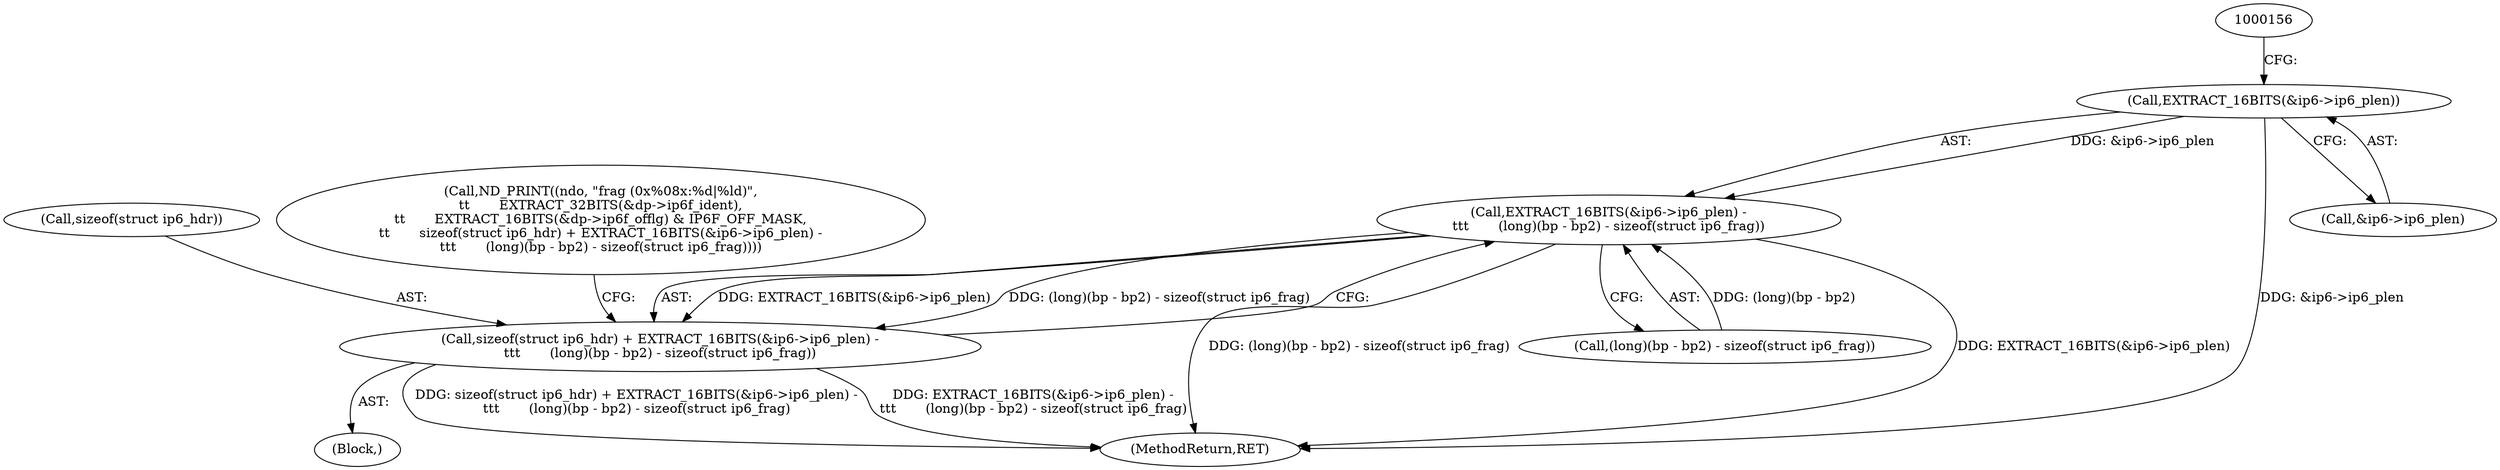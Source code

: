 digraph "0_tcpdump_2d669862df7cd17f539129049f6fb70d17174125@pointer" {
"1000149" [label="(Call,EXTRACT_16BITS(&ip6->ip6_plen))"];
"1000148" [label="(Call,EXTRACT_16BITS(&ip6->ip6_plen) -\n\t\t\t       (long)(bp - bp2) - sizeof(struct ip6_frag))"];
"1000145" [label="(Call,sizeof(struct ip6_hdr) + EXTRACT_16BITS(&ip6->ip6_plen) -\n\t\t\t       (long)(bp - bp2) - sizeof(struct ip6_frag))"];
"1000148" [label="(Call,EXTRACT_16BITS(&ip6->ip6_plen) -\n\t\t\t       (long)(bp - bp2) - sizeof(struct ip6_frag))"];
"1000154" [label="(Call,(long)(bp - bp2) - sizeof(struct ip6_frag))"];
"1000224" [label="(MethodReturn,RET)"];
"1000149" [label="(Call,EXTRACT_16BITS(&ip6->ip6_plen))"];
"1000150" [label="(Call,&ip6->ip6_plen)"];
"1000145" [label="(Call,sizeof(struct ip6_hdr) + EXTRACT_16BITS(&ip6->ip6_plen) -\n\t\t\t       (long)(bp - bp2) - sizeof(struct ip6_frag))"];
"1000146" [label="(Call,sizeof(struct ip6_hdr))"];
"1000126" [label="(Call,ND_PRINT((ndo, \"frag (0x%08x:%d|%ld)\",\n\t\t       EXTRACT_32BITS(&dp->ip6f_ident),\n\t\t       EXTRACT_16BITS(&dp->ip6f_offlg) & IP6F_OFF_MASK,\n\t\t       sizeof(struct ip6_hdr) + EXTRACT_16BITS(&ip6->ip6_plen) -\n\t\t\t       (long)(bp - bp2) - sizeof(struct ip6_frag))))"];
"1000137" [label="(Block,)"];
"1000149" -> "1000148"  [label="AST: "];
"1000149" -> "1000150"  [label="CFG: "];
"1000150" -> "1000149"  [label="AST: "];
"1000156" -> "1000149"  [label="CFG: "];
"1000149" -> "1000224"  [label="DDG: &ip6->ip6_plen"];
"1000149" -> "1000148"  [label="DDG: &ip6->ip6_plen"];
"1000148" -> "1000145"  [label="AST: "];
"1000148" -> "1000154"  [label="CFG: "];
"1000154" -> "1000148"  [label="AST: "];
"1000145" -> "1000148"  [label="CFG: "];
"1000148" -> "1000224"  [label="DDG: (long)(bp - bp2) - sizeof(struct ip6_frag)"];
"1000148" -> "1000224"  [label="DDG: EXTRACT_16BITS(&ip6->ip6_plen)"];
"1000148" -> "1000145"  [label="DDG: EXTRACT_16BITS(&ip6->ip6_plen)"];
"1000148" -> "1000145"  [label="DDG: (long)(bp - bp2) - sizeof(struct ip6_frag)"];
"1000154" -> "1000148"  [label="DDG: (long)(bp - bp2)"];
"1000145" -> "1000137"  [label="AST: "];
"1000146" -> "1000145"  [label="AST: "];
"1000126" -> "1000145"  [label="CFG: "];
"1000145" -> "1000224"  [label="DDG: sizeof(struct ip6_hdr) + EXTRACT_16BITS(&ip6->ip6_plen) -\n\t\t\t       (long)(bp - bp2) - sizeof(struct ip6_frag)"];
"1000145" -> "1000224"  [label="DDG: EXTRACT_16BITS(&ip6->ip6_plen) -\n\t\t\t       (long)(bp - bp2) - sizeof(struct ip6_frag)"];
}
